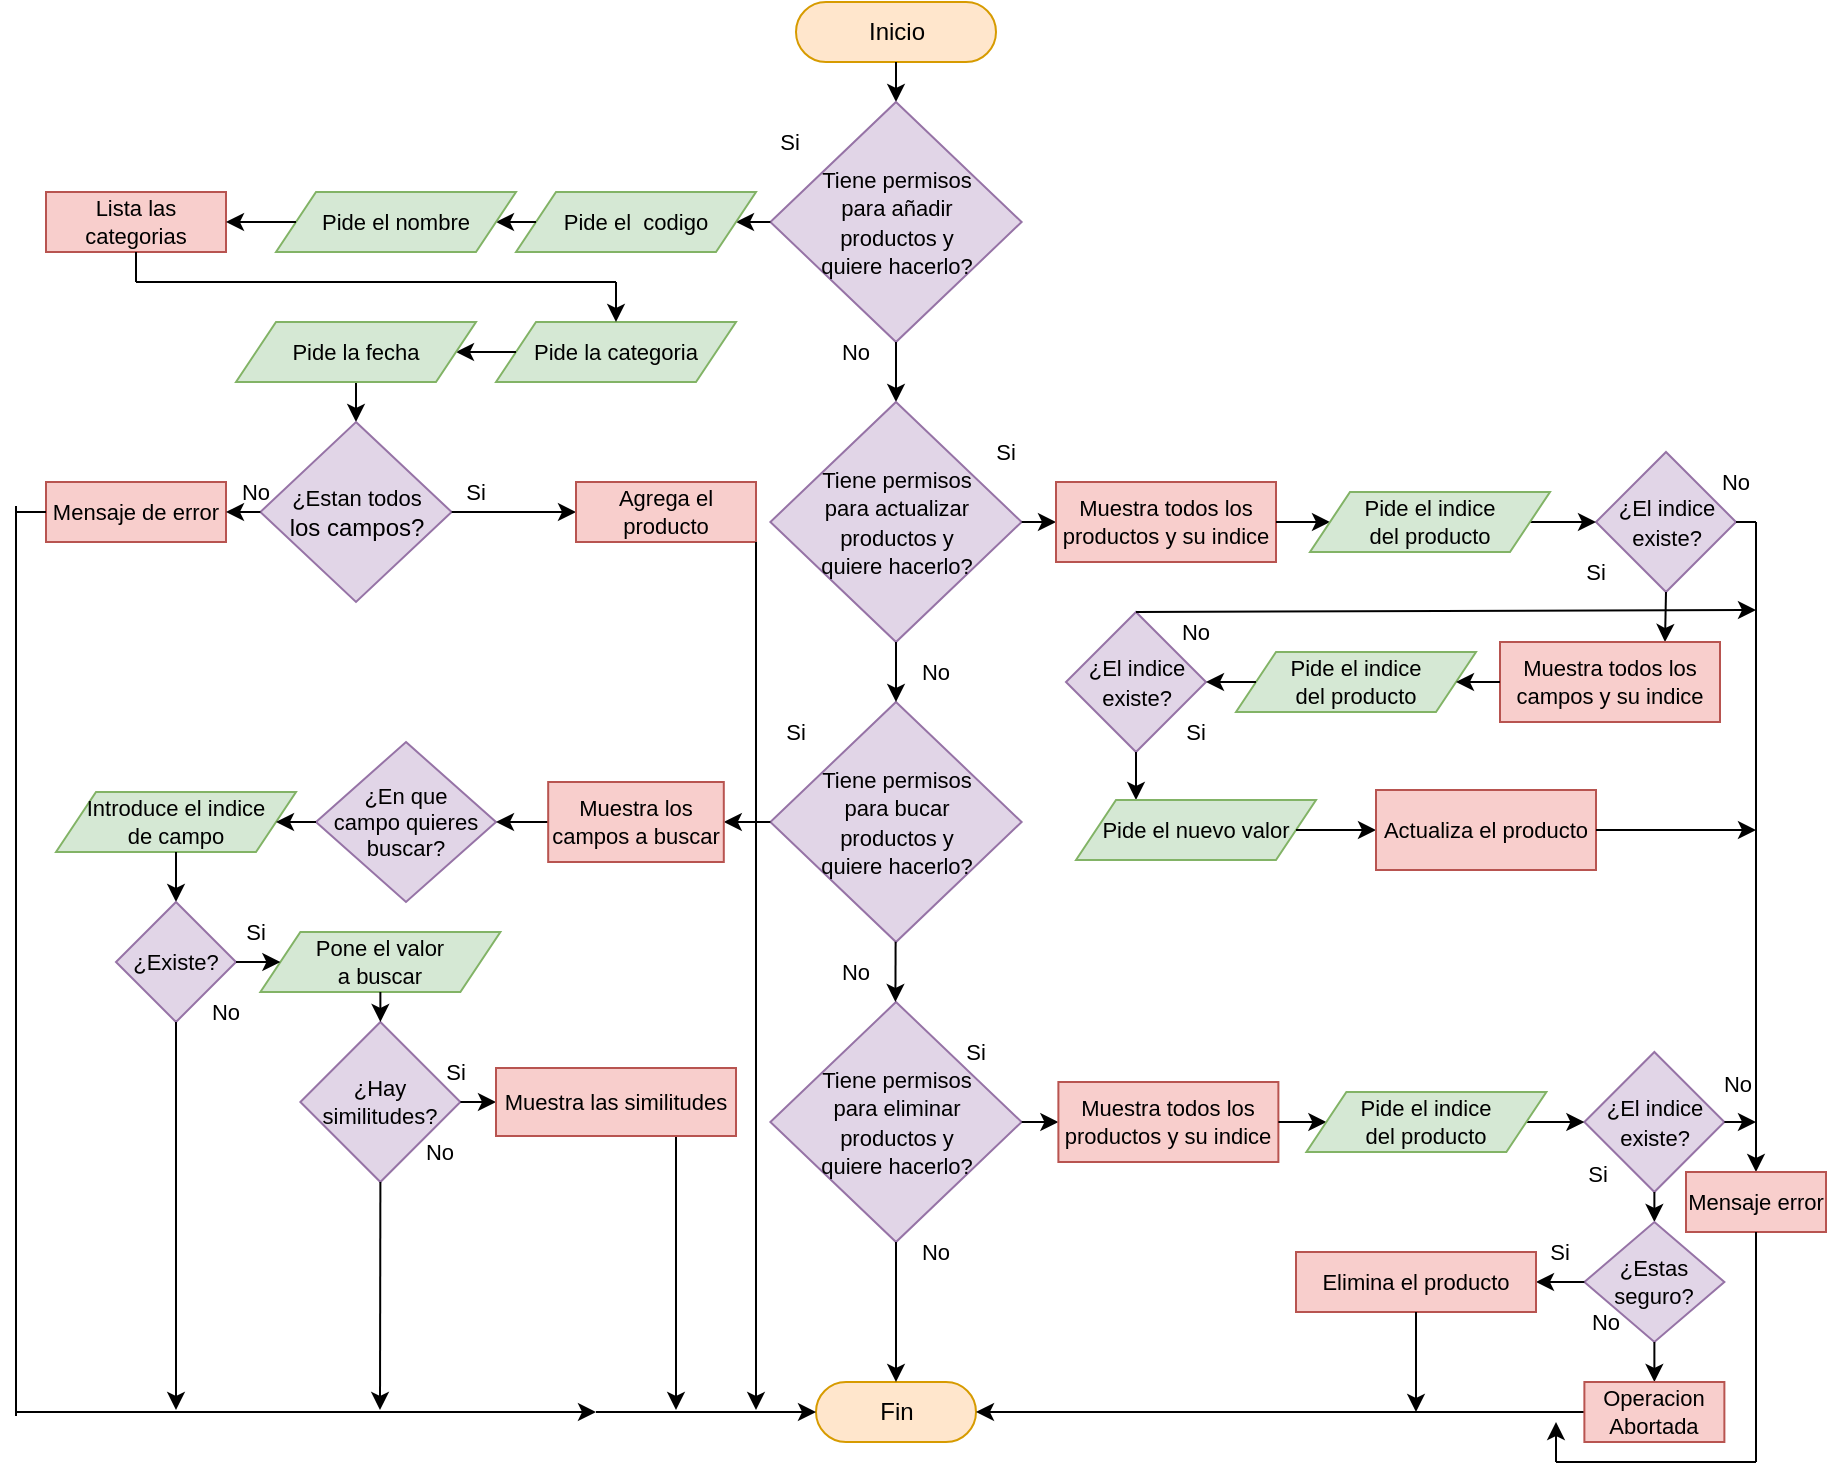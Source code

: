 <mxfile>
    <diagram id="5o2j8sVGqR_Eql4KkPOX" name="Page-1">
        <mxGraphModel dx="1712" dy="642" grid="1" gridSize="10" guides="1" tooltips="1" connect="1" arrows="1" fold="1" page="1" pageScale="1" pageWidth="850" pageHeight="1100" math="0" shadow="0">
            <root>
                <mxCell id="0"/>
                <mxCell id="1" parent="0"/>
                <mxCell id="2" value="Fin" style="html=1;dashed=0;whitespace=wrap;shape=mxgraph.dfd.start;fillColor=#ffe6cc;strokeColor=#d79b00;" vertex="1" parent="1">
                    <mxGeometry x="360" y="690" width="80" height="30" as="geometry"/>
                </mxCell>
                <mxCell id="3" value="Inicio" style="html=1;dashed=0;whitespace=wrap;shape=mxgraph.dfd.start;fillColor=#ffe6cc;strokeColor=#d79b00;" vertex="1" parent="1">
                    <mxGeometry x="350" width="100" height="30" as="geometry"/>
                </mxCell>
                <mxCell id="5" value="" style="endArrow=classic;html=1;exitX=0.5;exitY=0.5;exitDx=0;exitDy=15;exitPerimeter=0;" edge="1" parent="1" source="3" target="6">
                    <mxGeometry width="50" height="50" relative="1" as="geometry">
                        <mxPoint x="470" y="220" as="sourcePoint"/>
                        <mxPoint x="400" y="60" as="targetPoint"/>
                    </mxGeometry>
                </mxCell>
                <mxCell id="6" value="&lt;font style=&quot;font-size: 11px;&quot;&gt;Tiene permisos&lt;br&gt;para añadir&lt;br&gt;productos y&lt;br&gt;quiere hacerlo?&lt;/font&gt;" style="shape=rhombus;html=1;dashed=0;whitespace=wrap;perimeter=rhombusPerimeter;fillColor=#e1d5e7;strokeColor=#9673a6;" vertex="1" parent="1">
                    <mxGeometry x="337.19" y="50" width="125.62" height="120" as="geometry"/>
                </mxCell>
                <mxCell id="8" value="" style="endArrow=classic;html=1;fontSize=11;exitX=0;exitY=0.5;exitDx=0;exitDy=0;entryX=1;entryY=0.5;entryDx=0;entryDy=0;" edge="1" parent="1" source="6" target="17">
                    <mxGeometry width="50" height="50" relative="1" as="geometry">
                        <mxPoint x="490" y="220" as="sourcePoint"/>
                        <mxPoint x="290" y="110" as="targetPoint"/>
                    </mxGeometry>
                </mxCell>
                <mxCell id="9" value="" style="endArrow=classic;html=1;fontSize=11;exitX=0.5;exitY=1;exitDx=0;exitDy=0;" edge="1" parent="1" source="6" target="11">
                    <mxGeometry width="50" height="50" relative="1" as="geometry">
                        <mxPoint x="490" y="220" as="sourcePoint"/>
                        <mxPoint x="400" y="200" as="targetPoint"/>
                    </mxGeometry>
                </mxCell>
                <mxCell id="11" value="&lt;font style=&quot;font-size: 11px;&quot;&gt;Tiene permisos&lt;br&gt;para actualizar&lt;br&gt;productos y&lt;br&gt;quiere hacerlo?&lt;/font&gt;" style="shape=rhombus;html=1;dashed=0;whitespace=wrap;perimeter=rhombusPerimeter;fillColor=#e1d5e7;strokeColor=#9673a6;" vertex="1" parent="1">
                    <mxGeometry x="337.19" y="200" width="125.62" height="120" as="geometry"/>
                </mxCell>
                <mxCell id="13" value="&lt;font style=&quot;font-size: 11px;&quot;&gt;Tiene permisos&lt;br&gt;para eliminar&lt;br&gt;productos y&lt;br&gt;quiere hacerlo?&lt;/font&gt;" style="shape=rhombus;html=1;dashed=0;whitespace=wrap;perimeter=rhombusPerimeter;fillColor=#e1d5e7;strokeColor=#9673a6;" vertex="1" parent="1">
                    <mxGeometry x="337.19" y="500" width="125.62" height="120" as="geometry"/>
                </mxCell>
                <mxCell id="14" value="&lt;font style=&quot;font-size: 11px;&quot;&gt;Tiene permisos&lt;br&gt;para bucar&lt;br&gt;productos y&lt;br&gt;quiere hacerlo?&lt;/font&gt;" style="shape=rhombus;html=1;dashed=0;whitespace=wrap;perimeter=rhombusPerimeter;fillColor=#e1d5e7;strokeColor=#9673a6;" vertex="1" parent="1">
                    <mxGeometry x="337.19" y="350" width="125.62" height="120" as="geometry"/>
                </mxCell>
                <mxCell id="15" value="Si" style="text;html=1;strokeColor=none;fillColor=none;align=center;verticalAlign=middle;whiteSpace=wrap;rounded=0;fontSize=11;" vertex="1" parent="1">
                    <mxGeometry x="337.19" y="60" width="20" height="20" as="geometry"/>
                </mxCell>
                <mxCell id="16" value="Lista las categorias" style="rounded=0;whiteSpace=wrap;html=1;fontSize=11;fillColor=#f8cecc;strokeColor=#b85450;" vertex="1" parent="1">
                    <mxGeometry x="-25" y="95" width="90" height="30" as="geometry"/>
                </mxCell>
                <mxCell id="17" value="Pide el&amp;nbsp; codigo" style="shape=parallelogram;perimeter=parallelogramPerimeter;whiteSpace=wrap;html=1;fixedSize=1;fontSize=11;fillColor=#d5e8d4;strokeColor=#82b366;" vertex="1" parent="1">
                    <mxGeometry x="210" y="95" width="120" height="30" as="geometry"/>
                </mxCell>
                <mxCell id="18" value="" style="endArrow=classic;html=1;fontSize=11;exitX=0;exitY=0.5;exitDx=0;exitDy=0;" edge="1" parent="1" source="17" target="19">
                    <mxGeometry width="50" height="50" relative="1" as="geometry">
                        <mxPoint x="240" y="240" as="sourcePoint"/>
                        <mxPoint x="170" y="110" as="targetPoint"/>
                    </mxGeometry>
                </mxCell>
                <mxCell id="19" value="Pide el nombre" style="shape=parallelogram;perimeter=parallelogramPerimeter;whiteSpace=wrap;html=1;fixedSize=1;fontSize=11;fillColor=#d5e8d4;strokeColor=#82b366;" vertex="1" parent="1">
                    <mxGeometry x="90" y="95" width="120" height="30" as="geometry"/>
                </mxCell>
                <mxCell id="20" value="" style="endArrow=classic;html=1;fontSize=11;" edge="1" parent="1" source="11" target="14">
                    <mxGeometry width="50" height="50" relative="1" as="geometry">
                        <mxPoint x="399.71" y="320.0" as="sourcePoint"/>
                        <mxPoint x="399.71" y="350.0" as="targetPoint"/>
                    </mxGeometry>
                </mxCell>
                <mxCell id="21" value="" style="endArrow=classic;html=1;fontSize=11;" edge="1" parent="1" source="14">
                    <mxGeometry width="50" height="50" relative="1" as="geometry">
                        <mxPoint x="399.71" y="470.0" as="sourcePoint"/>
                        <mxPoint x="399.71" y="500.0" as="targetPoint"/>
                    </mxGeometry>
                </mxCell>
                <mxCell id="22" value="" style="endArrow=classic;html=1;fontSize=11;" edge="1" parent="1" source="13" target="2">
                    <mxGeometry width="50" height="50" relative="1" as="geometry">
                        <mxPoint x="399.807" y="619.996" as="sourcePoint"/>
                        <mxPoint x="399.71" y="650.18" as="targetPoint"/>
                    </mxGeometry>
                </mxCell>
                <mxCell id="23" value="" style="endArrow=classic;html=1;fontSize=11;entryX=1;entryY=0.5;entryDx=0;entryDy=0;exitX=0;exitY=0.5;exitDx=0;exitDy=0;" edge="1" parent="1" source="19" target="16">
                    <mxGeometry width="50" height="50" relative="1" as="geometry">
                        <mxPoint x="190" y="240" as="sourcePoint"/>
                        <mxPoint x="240" y="190" as="targetPoint"/>
                    </mxGeometry>
                </mxCell>
                <mxCell id="25" value="Pide la categoria" style="shape=parallelogram;perimeter=parallelogramPerimeter;whiteSpace=wrap;html=1;fixedSize=1;fontSize=11;fillColor=#d5e8d4;strokeColor=#82b366;" vertex="1" parent="1">
                    <mxGeometry x="200" y="160" width="120" height="30" as="geometry"/>
                </mxCell>
                <mxCell id="26" value="" style="endArrow=classic;html=1;fontSize=11;entryX=0.5;entryY=0;entryDx=0;entryDy=0;" edge="1" parent="1" target="25">
                    <mxGeometry width="50" height="50" relative="1" as="geometry">
                        <mxPoint x="260" y="140" as="sourcePoint"/>
                        <mxPoint x="80.0" y="120" as="targetPoint"/>
                    </mxGeometry>
                </mxCell>
                <mxCell id="27" value="" style="endArrow=none;html=1;fontSize=11;" edge="1" parent="1">
                    <mxGeometry width="50" height="50" relative="1" as="geometry">
                        <mxPoint x="20" y="140" as="sourcePoint"/>
                        <mxPoint x="260" y="140" as="targetPoint"/>
                    </mxGeometry>
                </mxCell>
                <mxCell id="28" value="" style="endArrow=none;html=1;fontSize=11;entryX=0.5;entryY=1;entryDx=0;entryDy=0;" edge="1" parent="1" target="16">
                    <mxGeometry width="50" height="50" relative="1" as="geometry">
                        <mxPoint x="20" y="140" as="sourcePoint"/>
                        <mxPoint x="240" y="180" as="targetPoint"/>
                    </mxGeometry>
                </mxCell>
                <mxCell id="29" value="" style="endArrow=classic;html=1;fontSize=11;exitX=0;exitY=0.5;exitDx=0;exitDy=0;entryX=1;entryY=0.5;entryDx=0;entryDy=0;" edge="1" parent="1" source="25" target="30">
                    <mxGeometry width="50" height="50" relative="1" as="geometry">
                        <mxPoint x="160" y="170" as="sourcePoint"/>
                        <mxPoint x="180" y="175" as="targetPoint"/>
                    </mxGeometry>
                </mxCell>
                <mxCell id="34" style="edgeStyle=none;html=1;fontSize=11;" edge="1" parent="1" source="30" target="32">
                    <mxGeometry relative="1" as="geometry"/>
                </mxCell>
                <mxCell id="30" value="Pide la fecha" style="shape=parallelogram;perimeter=parallelogramPerimeter;whiteSpace=wrap;html=1;fixedSize=1;fontSize=11;fillColor=#d5e8d4;strokeColor=#82b366;" vertex="1" parent="1">
                    <mxGeometry x="70" y="160" width="120" height="30" as="geometry"/>
                </mxCell>
                <mxCell id="32" value="&lt;span style=&quot;font-size: 11px;&quot;&gt;¿Estan todos&lt;br&gt;&lt;/span&gt;los campos?" style="shape=rhombus;html=1;dashed=0;whitespace=wrap;perimeter=rhombusPerimeter;fillColor=#e1d5e7;strokeColor=#9673a6;" vertex="1" parent="1">
                    <mxGeometry x="82.19" y="210" width="95.62" height="90" as="geometry"/>
                </mxCell>
                <mxCell id="35" value="" style="endArrow=classic;html=1;fontSize=11;exitX=1;exitY=0.5;exitDx=0;exitDy=0;" edge="1" parent="1" source="32" target="36">
                    <mxGeometry width="50" height="50" relative="1" as="geometry">
                        <mxPoint x="90" y="200" as="sourcePoint"/>
                        <mxPoint x="210" y="255" as="targetPoint"/>
                    </mxGeometry>
                </mxCell>
                <mxCell id="36" value="Agrega el producto" style="rounded=0;whiteSpace=wrap;html=1;fontSize=11;fillColor=#f8cecc;strokeColor=#b85450;" vertex="1" parent="1">
                    <mxGeometry x="240" y="240" width="90" height="30" as="geometry"/>
                </mxCell>
                <mxCell id="38" value="Si" style="text;html=1;strokeColor=none;fillColor=none;align=center;verticalAlign=middle;whiteSpace=wrap;rounded=0;fontSize=11;" vertex="1" parent="1">
                    <mxGeometry x="160" y="230" width="60" height="30" as="geometry"/>
                </mxCell>
                <mxCell id="39" value="No" style="text;html=1;strokeColor=none;fillColor=none;align=center;verticalAlign=middle;whiteSpace=wrap;rounded=0;fontSize=11;" vertex="1" parent="1">
                    <mxGeometry x="50" y="230" width="60" height="30" as="geometry"/>
                </mxCell>
                <mxCell id="41" value="Mensaje de error" style="rounded=0;whiteSpace=wrap;html=1;fontSize=11;fillColor=#f8cecc;strokeColor=#b85450;" vertex="1" parent="1">
                    <mxGeometry x="-25" y="240" width="90" height="30" as="geometry"/>
                </mxCell>
                <mxCell id="42" value="" style="endArrow=classic;html=1;fontSize=11;exitX=0;exitY=0.5;exitDx=0;exitDy=0;entryX=1;entryY=0.5;entryDx=0;entryDy=0;" edge="1" parent="1" source="32" target="41">
                    <mxGeometry width="50" height="50" relative="1" as="geometry">
                        <mxPoint x="170" y="170" as="sourcePoint"/>
                        <mxPoint x="220" y="120" as="targetPoint"/>
                    </mxGeometry>
                </mxCell>
                <mxCell id="43" value="" style="endArrow=classic;html=1;fontSize=11;" edge="1" parent="1">
                    <mxGeometry width="50" height="50" relative="1" as="geometry">
                        <mxPoint x="-40" y="705" as="sourcePoint"/>
                        <mxPoint x="250" y="705" as="targetPoint"/>
                    </mxGeometry>
                </mxCell>
                <mxCell id="47" value="" style="endArrow=none;html=1;fontSize=11;exitX=0;exitY=0.5;exitDx=0;exitDy=0;" edge="1" parent="1" source="41">
                    <mxGeometry width="50" height="50" relative="1" as="geometry">
                        <mxPoint x="170" y="180" as="sourcePoint"/>
                        <mxPoint x="-40" y="255" as="targetPoint"/>
                    </mxGeometry>
                </mxCell>
                <mxCell id="48" value="" style="endArrow=none;html=1;fontSize=11;" edge="1" parent="1">
                    <mxGeometry width="50" height="50" relative="1" as="geometry">
                        <mxPoint x="-40" y="252" as="sourcePoint"/>
                        <mxPoint x="-40" y="707" as="targetPoint"/>
                    </mxGeometry>
                </mxCell>
                <mxCell id="49" value="No" style="text;html=1;strokeColor=none;fillColor=none;align=center;verticalAlign=middle;whiteSpace=wrap;rounded=0;fontSize=11;" vertex="1" parent="1">
                    <mxGeometry x="350" y="160" width="60" height="30" as="geometry"/>
                </mxCell>
                <mxCell id="50" value="Si" style="text;html=1;strokeColor=none;fillColor=none;align=center;verticalAlign=middle;whiteSpace=wrap;rounded=0;fontSize=11;" vertex="1" parent="1">
                    <mxGeometry x="425" y="210" width="60" height="30" as="geometry"/>
                </mxCell>
                <mxCell id="51" value="Si" style="text;html=1;strokeColor=none;fillColor=none;align=center;verticalAlign=middle;whiteSpace=wrap;rounded=0;fontSize=11;" vertex="1" parent="1">
                    <mxGeometry x="320" y="350" width="60" height="30" as="geometry"/>
                </mxCell>
                <mxCell id="52" value="No" style="text;html=1;strokeColor=none;fillColor=none;align=center;verticalAlign=middle;whiteSpace=wrap;rounded=0;fontSize=11;" vertex="1" parent="1">
                    <mxGeometry x="390" y="320" width="60" height="30" as="geometry"/>
                </mxCell>
                <mxCell id="53" value="No" style="text;html=1;strokeColor=none;fillColor=none;align=center;verticalAlign=middle;whiteSpace=wrap;rounded=0;fontSize=11;" vertex="1" parent="1">
                    <mxGeometry x="350" y="470" width="60" height="30" as="geometry"/>
                </mxCell>
                <mxCell id="54" value="No" style="text;html=1;strokeColor=none;fillColor=none;align=center;verticalAlign=middle;whiteSpace=wrap;rounded=0;fontSize=11;" vertex="1" parent="1">
                    <mxGeometry x="390" y="610" width="60" height="30" as="geometry"/>
                </mxCell>
                <mxCell id="55" value="Si" style="text;html=1;strokeColor=none;fillColor=none;align=center;verticalAlign=middle;whiteSpace=wrap;rounded=0;fontSize=11;" vertex="1" parent="1">
                    <mxGeometry x="410" y="510" width="60" height="30" as="geometry"/>
                </mxCell>
                <mxCell id="56" value="" style="endArrow=classic;html=1;fontSize=11;exitX=1;exitY=0.5;exitDx=0;exitDy=0;" edge="1" parent="1" source="11" target="59">
                    <mxGeometry width="50" height="50" relative="1" as="geometry">
                        <mxPoint x="340" y="340" as="sourcePoint"/>
                        <mxPoint x="490" y="260" as="targetPoint"/>
                    </mxGeometry>
                </mxCell>
                <mxCell id="57" value="" style="endArrow=classic;html=1;fontSize=11;entryX=0;entryY=0.5;entryDx=0;entryDy=0;entryPerimeter=0;" edge="1" parent="1" target="2">
                    <mxGeometry width="50" height="50" relative="1" as="geometry">
                        <mxPoint x="250" y="705" as="sourcePoint"/>
                        <mxPoint x="390" y="380" as="targetPoint"/>
                    </mxGeometry>
                </mxCell>
                <mxCell id="59" value="Muestra todos los productos y su indice" style="rounded=0;whiteSpace=wrap;html=1;fontSize=11;fillColor=#f8cecc;strokeColor=#b85450;" vertex="1" parent="1">
                    <mxGeometry x="480" y="240" width="110" height="40" as="geometry"/>
                </mxCell>
                <mxCell id="60" value="" style="endArrow=classic;html=1;fontSize=11;exitX=1;exitY=0.5;exitDx=0;exitDy=0;entryX=0;entryY=0.5;entryDx=0;entryDy=0;" edge="1" parent="1" source="59" target="65">
                    <mxGeometry width="50" height="50" relative="1" as="geometry">
                        <mxPoint x="650" y="350" as="sourcePoint"/>
                        <mxPoint x="610" y="260" as="targetPoint"/>
                    </mxGeometry>
                </mxCell>
                <mxCell id="61" value="&lt;span style=&quot;font-size: 11px;&quot;&gt;¿El indice&lt;br&gt;existe?&lt;/span&gt;" style="shape=rhombus;html=1;dashed=0;whitespace=wrap;perimeter=rhombusPerimeter;fillColor=#e1d5e7;strokeColor=#9673a6;" vertex="1" parent="1">
                    <mxGeometry x="750" y="225" width="70" height="70" as="geometry"/>
                </mxCell>
                <mxCell id="62" value="No" style="text;html=1;strokeColor=none;fillColor=none;align=center;verticalAlign=middle;whiteSpace=wrap;rounded=0;fontSize=11;" vertex="1" parent="1">
                    <mxGeometry x="790" y="225" width="60" height="30" as="geometry"/>
                </mxCell>
                <mxCell id="63" value="" style="endArrow=classic;html=1;fontSize=11;exitX=1;exitY=0.5;exitDx=0;exitDy=0;entryX=0;entryY=0.5;entryDx=0;entryDy=0;" edge="1" parent="1" source="65" target="61">
                    <mxGeometry width="50" height="50" relative="1" as="geometry">
                        <mxPoint x="650" y="290" as="sourcePoint"/>
                        <mxPoint x="745" y="260" as="targetPoint"/>
                        <Array as="points"/>
                    </mxGeometry>
                </mxCell>
                <mxCell id="65" value="Pide el indice&lt;br style=&quot;border-color: var(--border-color);&quot;&gt;del producto" style="shape=parallelogram;perimeter=parallelogramPerimeter;whiteSpace=wrap;html=1;fixedSize=1;fontSize=11;fillColor=#d5e8d4;strokeColor=#82b366;" vertex="1" parent="1">
                    <mxGeometry x="607" y="245" width="120" height="30" as="geometry"/>
                </mxCell>
                <mxCell id="67" value="" style="endArrow=classic;html=1;fontSize=11;entryX=1;entryY=0.5;entryDx=0;entryDy=0;entryPerimeter=0;exitX=0;exitY=0.5;exitDx=0;exitDy=0;" edge="1" parent="1" source="159" target="2">
                    <mxGeometry width="50" height="50" relative="1" as="geometry">
                        <mxPoint x="740" y="690" as="sourcePoint"/>
                        <mxPoint x="760" y="580" as="targetPoint"/>
                    </mxGeometry>
                </mxCell>
                <mxCell id="70" value="Si" style="text;html=1;strokeColor=none;fillColor=none;align=center;verticalAlign=middle;whiteSpace=wrap;rounded=0;fontSize=11;" vertex="1" parent="1">
                    <mxGeometry x="720" y="270" width="60" height="30" as="geometry"/>
                </mxCell>
                <mxCell id="72" value="" style="endArrow=none;html=1;fontSize=11;exitX=1;exitY=0.5;exitDx=0;exitDy=0;" edge="1" parent="1" source="61">
                    <mxGeometry width="50" height="50" relative="1" as="geometry">
                        <mxPoint x="690" y="360" as="sourcePoint"/>
                        <mxPoint x="830" y="260" as="targetPoint"/>
                    </mxGeometry>
                </mxCell>
                <mxCell id="73" value="" style="endArrow=classic;html=1;fontSize=11;exitX=0.5;exitY=1;exitDx=0;exitDy=0;entryX=0.75;entryY=0;entryDx=0;entryDy=0;" edge="1" parent="1" source="61" target="74">
                    <mxGeometry width="50" height="50" relative="1" as="geometry">
                        <mxPoint x="620" y="330" as="sourcePoint"/>
                        <mxPoint x="785" y="320" as="targetPoint"/>
                    </mxGeometry>
                </mxCell>
                <mxCell id="74" value="Muestra todos los campos y su indice" style="rounded=0;whiteSpace=wrap;html=1;fontSize=11;fillColor=#f8cecc;strokeColor=#b85450;" vertex="1" parent="1">
                    <mxGeometry x="702" y="320" width="110" height="40" as="geometry"/>
                </mxCell>
                <mxCell id="75" value="Pide el indice&lt;br style=&quot;border-color: var(--border-color);&quot;&gt;del producto" style="shape=parallelogram;perimeter=parallelogramPerimeter;whiteSpace=wrap;html=1;fixedSize=1;fontSize=11;fillColor=#d5e8d4;strokeColor=#82b366;" vertex="1" parent="1">
                    <mxGeometry x="570" y="325" width="120" height="30" as="geometry"/>
                </mxCell>
                <mxCell id="76" value="" style="endArrow=classic;html=1;fontSize=11;entryX=1;entryY=0.5;entryDx=0;entryDy=0;exitX=0;exitY=0.5;exitDx=0;exitDy=0;" edge="1" parent="1" source="74" target="75">
                    <mxGeometry width="50" height="50" relative="1" as="geometry">
                        <mxPoint x="670" y="360" as="sourcePoint"/>
                        <mxPoint x="720" y="310" as="targetPoint"/>
                    </mxGeometry>
                </mxCell>
                <mxCell id="77" value="&lt;span style=&quot;font-size: 11px;&quot;&gt;¿El indice&lt;br&gt;existe?&lt;/span&gt;" style="shape=rhombus;html=1;dashed=0;whitespace=wrap;perimeter=rhombusPerimeter;fillColor=#e1d5e7;strokeColor=#9673a6;" vertex="1" parent="1">
                    <mxGeometry x="485" y="305" width="70" height="70" as="geometry"/>
                </mxCell>
                <mxCell id="78" value="" style="endArrow=classic;html=1;fontSize=11;exitX=0;exitY=0.5;exitDx=0;exitDy=0;entryX=1;entryY=0.5;entryDx=0;entryDy=0;" edge="1" parent="1" source="75" target="77">
                    <mxGeometry width="50" height="50" relative="1" as="geometry">
                        <mxPoint x="650" y="330" as="sourcePoint"/>
                        <mxPoint x="700" y="280" as="targetPoint"/>
                    </mxGeometry>
                </mxCell>
                <mxCell id="79" value="No" style="text;html=1;strokeColor=none;fillColor=none;align=center;verticalAlign=middle;whiteSpace=wrap;rounded=0;fontSize=11;" vertex="1" parent="1">
                    <mxGeometry x="520" y="300" width="60" height="30" as="geometry"/>
                </mxCell>
                <mxCell id="80" value="Si" style="text;html=1;strokeColor=none;fillColor=none;align=center;verticalAlign=middle;whiteSpace=wrap;rounded=0;fontSize=11;" vertex="1" parent="1">
                    <mxGeometry x="535" y="350" width="30" height="30" as="geometry"/>
                </mxCell>
                <mxCell id="81" value="" style="endArrow=classic;html=1;fontSize=11;exitX=0.5;exitY=0;exitDx=0;exitDy=0;" edge="1" parent="1" source="77">
                    <mxGeometry width="50" height="50" relative="1" as="geometry">
                        <mxPoint x="520" y="299" as="sourcePoint"/>
                        <mxPoint x="830" y="304" as="targetPoint"/>
                    </mxGeometry>
                </mxCell>
                <mxCell id="82" value="" style="endArrow=classic;html=1;fontSize=11;exitX=0.5;exitY=1;exitDx=0;exitDy=0;entryX=0.25;entryY=0;entryDx=0;entryDy=0;" edge="1" parent="1" source="77" target="84">
                    <mxGeometry width="50" height="50" relative="1" as="geometry">
                        <mxPoint x="650" y="470" as="sourcePoint"/>
                        <mxPoint x="520" y="400" as="targetPoint"/>
                    </mxGeometry>
                </mxCell>
                <mxCell id="84" value="Pide el nuevo valor" style="shape=parallelogram;perimeter=parallelogramPerimeter;whiteSpace=wrap;html=1;fixedSize=1;fontSize=11;fillColor=#d5e8d4;strokeColor=#82b366;" vertex="1" parent="1">
                    <mxGeometry x="490" y="399" width="120" height="30" as="geometry"/>
                </mxCell>
                <mxCell id="85" value="" style="endArrow=classic;html=1;fontSize=11;exitX=1;exitY=0.5;exitDx=0;exitDy=0;" edge="1" parent="1" source="84" target="86">
                    <mxGeometry width="50" height="50" relative="1" as="geometry">
                        <mxPoint x="610" y="430" as="sourcePoint"/>
                        <mxPoint x="640" y="414" as="targetPoint"/>
                    </mxGeometry>
                </mxCell>
                <mxCell id="86" value="Actualiza el producto" style="rounded=0;whiteSpace=wrap;html=1;fontSize=11;fillColor=#f8cecc;strokeColor=#b85450;" vertex="1" parent="1">
                    <mxGeometry x="640" y="394" width="110" height="40" as="geometry"/>
                </mxCell>
                <mxCell id="89" value="" style="endArrow=classic;html=1;fontSize=11;exitX=1;exitY=0.5;exitDx=0;exitDy=0;" edge="1" parent="1" source="86">
                    <mxGeometry width="50" height="50" relative="1" as="geometry">
                        <mxPoint x="540" y="600" as="sourcePoint"/>
                        <mxPoint x="830" y="414" as="targetPoint"/>
                    </mxGeometry>
                </mxCell>
                <mxCell id="90" value="" style="endArrow=classic;html=1;fontSize=11;exitX=0;exitY=0.5;exitDx=0;exitDy=0;entryX=1;entryY=0.5;entryDx=0;entryDy=0;" edge="1" parent="1" source="14" target="91">
                    <mxGeometry width="50" height="50" relative="1" as="geometry">
                        <mxPoint x="190" y="490" as="sourcePoint"/>
                        <mxPoint x="290" y="410" as="targetPoint"/>
                    </mxGeometry>
                </mxCell>
                <mxCell id="92" value="¿En que&lt;br&gt;campo quieres buscar?" style="rhombus;whiteSpace=wrap;html=1;fontSize=11;fillColor=#e1d5e7;strokeColor=#9673a6;" vertex="1" parent="1">
                    <mxGeometry x="110" y="370" width="90" height="80" as="geometry"/>
                </mxCell>
                <mxCell id="93" value="" style="endArrow=classic;html=1;fontSize=11;entryX=1;entryY=0.5;entryDx=0;entryDy=0;exitX=0;exitY=0.5;exitDx=0;exitDy=0;" edge="1" parent="1" source="91" target="92">
                    <mxGeometry width="50" height="50" relative="1" as="geometry">
                        <mxPoint x="220" y="400" as="sourcePoint"/>
                        <mxPoint x="270" y="350" as="targetPoint"/>
                    </mxGeometry>
                </mxCell>
                <mxCell id="94" value="Introduce el indice&lt;br&gt;de campo" style="shape=parallelogram;perimeter=parallelogramPerimeter;whiteSpace=wrap;html=1;fixedSize=1;fontSize=11;fillColor=#d5e8d4;strokeColor=#82b366;" vertex="1" parent="1">
                    <mxGeometry x="-20" y="395" width="120" height="30" as="geometry"/>
                </mxCell>
                <mxCell id="95" value="" style="endArrow=classic;html=1;fontSize=11;entryX=1;entryY=0.5;entryDx=0;entryDy=0;" edge="1" parent="1" source="92" target="94">
                    <mxGeometry width="50" height="50" relative="1" as="geometry">
                        <mxPoint x="220" y="400" as="sourcePoint"/>
                        <mxPoint x="270" y="350" as="targetPoint"/>
                    </mxGeometry>
                </mxCell>
                <mxCell id="97" value="" style="endArrow=classic;html=1;fontSize=11;exitX=0.5;exitY=1;exitDx=0;exitDy=0;" edge="1" parent="1" source="94">
                    <mxGeometry width="50" height="50" relative="1" as="geometry">
                        <mxPoint x="220" y="460" as="sourcePoint"/>
                        <mxPoint x="40" y="450" as="targetPoint"/>
                    </mxGeometry>
                </mxCell>
                <mxCell id="100" value="¿Existe?" style="rhombus;whiteSpace=wrap;html=1;fontSize=11;fillColor=#e1d5e7;strokeColor=#9673a6;" vertex="1" parent="1">
                    <mxGeometry x="10" y="450" width="60" height="60" as="geometry"/>
                </mxCell>
                <mxCell id="101" value="No" style="text;html=1;strokeColor=none;fillColor=none;align=center;verticalAlign=middle;whiteSpace=wrap;rounded=0;fontSize=11;" vertex="1" parent="1">
                    <mxGeometry x="50" y="490" width="30" height="30" as="geometry"/>
                </mxCell>
                <mxCell id="102" value="" style="endArrow=classic;html=1;fontSize=11;exitX=0.5;exitY=1;exitDx=0;exitDy=0;" edge="1" parent="1" source="100">
                    <mxGeometry width="50" height="50" relative="1" as="geometry">
                        <mxPoint x="40" y="514" as="sourcePoint"/>
                        <mxPoint x="40" y="704" as="targetPoint"/>
                    </mxGeometry>
                </mxCell>
                <mxCell id="104" value="Si" style="text;html=1;strokeColor=none;fillColor=none;align=center;verticalAlign=middle;whiteSpace=wrap;rounded=0;fontSize=11;" vertex="1" parent="1">
                    <mxGeometry x="50" y="450" width="60" height="30" as="geometry"/>
                </mxCell>
                <mxCell id="105" value="¿Hay similitudes?" style="rhombus;whiteSpace=wrap;html=1;fontSize=11;fillColor=#e1d5e7;strokeColor=#9673a6;" vertex="1" parent="1">
                    <mxGeometry x="102.19" y="510" width="80" height="80" as="geometry"/>
                </mxCell>
                <mxCell id="106" value="Pone el valor&lt;br&gt;a buscar" style="shape=parallelogram;perimeter=parallelogramPerimeter;whiteSpace=wrap;html=1;fixedSize=1;fontSize=11;fillColor=#d5e8d4;strokeColor=#82b366;" vertex="1" parent="1">
                    <mxGeometry x="82.19" y="465" width="120" height="30" as="geometry"/>
                </mxCell>
                <mxCell id="108" value="" style="endArrow=classic;html=1;fontSize=11;exitX=1;exitY=0.5;exitDx=0;exitDy=0;entryX=0;entryY=0.5;entryDx=0;entryDy=0;" edge="1" parent="1" source="100" target="106">
                    <mxGeometry width="50" height="50" relative="1" as="geometry">
                        <mxPoint x="220" y="590" as="sourcePoint"/>
                        <mxPoint x="270" y="540" as="targetPoint"/>
                    </mxGeometry>
                </mxCell>
                <mxCell id="109" value="" style="endArrow=classic;html=1;fontSize=11;entryX=0.5;entryY=0;entryDx=0;entryDy=0;exitX=0.5;exitY=1;exitDx=0;exitDy=0;" edge="1" parent="1" source="106" target="105">
                    <mxGeometry width="50" height="50" relative="1" as="geometry">
                        <mxPoint x="220" y="580" as="sourcePoint"/>
                        <mxPoint x="140" y="500" as="targetPoint"/>
                    </mxGeometry>
                </mxCell>
                <mxCell id="110" value="" style="endArrow=classic;html=1;fontSize=11;exitX=1;exitY=0.5;exitDx=0;exitDy=0;" edge="1" parent="1" source="105">
                    <mxGeometry width="50" height="50" relative="1" as="geometry">
                        <mxPoint x="220" y="640" as="sourcePoint"/>
                        <mxPoint x="200" y="550" as="targetPoint"/>
                    </mxGeometry>
                </mxCell>
                <mxCell id="114" value="" style="endArrow=classic;html=1;fontSize=11;exitX=0.75;exitY=1;exitDx=0;exitDy=0;" edge="1" parent="1" source="113">
                    <mxGeometry width="50" height="50" relative="1" as="geometry">
                        <mxPoint x="290" y="571" as="sourcePoint"/>
                        <mxPoint x="290" y="704" as="targetPoint"/>
                    </mxGeometry>
                </mxCell>
                <mxCell id="115" value="Si" style="text;html=1;strokeColor=none;fillColor=none;align=center;verticalAlign=middle;whiteSpace=wrap;rounded=0;fontSize=11;" vertex="1" parent="1">
                    <mxGeometry x="150" y="520" width="60" height="30" as="geometry"/>
                </mxCell>
                <mxCell id="116" value="" style="endArrow=classic;html=1;fontSize=11;exitX=0.5;exitY=1;exitDx=0;exitDy=0;" edge="1" parent="1" source="105">
                    <mxGeometry width="50" height="50" relative="1" as="geometry">
                        <mxPoint x="144.19" y="594" as="sourcePoint"/>
                        <mxPoint x="142" y="704" as="targetPoint"/>
                    </mxGeometry>
                </mxCell>
                <mxCell id="117" value="No" style="text;html=1;strokeColor=none;fillColor=none;align=center;verticalAlign=middle;whiteSpace=wrap;rounded=0;fontSize=11;" vertex="1" parent="1">
                    <mxGeometry x="142.19" y="560" width="60" height="30" as="geometry"/>
                </mxCell>
                <mxCell id="118" value="" style="endArrow=classic;html=1;fontSize=11;exitX=1;exitY=1;exitDx=0;exitDy=0;" edge="1" parent="1" source="36">
                    <mxGeometry width="50" height="50" relative="1" as="geometry">
                        <mxPoint x="320" y="280" as="sourcePoint"/>
                        <mxPoint x="330" y="704" as="targetPoint"/>
                    </mxGeometry>
                </mxCell>
                <mxCell id="91" value="Muestra los campos a buscar" style="rounded=0;whiteSpace=wrap;html=1;fontSize=11;fillColor=#f8cecc;strokeColor=#b85450;" vertex="1" parent="1">
                    <mxGeometry x="226.09" y="390" width="87.81" height="40" as="geometry"/>
                </mxCell>
                <mxCell id="113" value="Muestra las similitudes" style="rounded=0;whiteSpace=wrap;html=1;fontSize=11;fillColor=#f8cecc;strokeColor=#b85450;" vertex="1" parent="1">
                    <mxGeometry x="200" y="533" width="120" height="34" as="geometry"/>
                </mxCell>
                <mxCell id="123" value="" style="endArrow=classic;html=1;fontSize=11;exitX=1;exitY=0.5;exitDx=0;exitDy=0;" edge="1" parent="1" target="124" source="13">
                    <mxGeometry width="50" height="50" relative="1" as="geometry">
                        <mxPoint x="464.0" y="561" as="sourcePoint"/>
                        <mxPoint x="491.19" y="561" as="targetPoint"/>
                    </mxGeometry>
                </mxCell>
                <mxCell id="124" value="Muestra todos los productos y su indice" style="rounded=0;whiteSpace=wrap;html=1;fontSize=11;fillColor=#f8cecc;strokeColor=#b85450;" vertex="1" parent="1">
                    <mxGeometry x="481.19" y="540" width="110" height="40" as="geometry"/>
                </mxCell>
                <mxCell id="125" value="" style="endArrow=classic;html=1;fontSize=11;exitX=1;exitY=0.5;exitDx=0;exitDy=0;entryX=0;entryY=0.5;entryDx=0;entryDy=0;" edge="1" parent="1" source="124" target="129">
                    <mxGeometry width="50" height="50" relative="1" as="geometry">
                        <mxPoint x="651.19" y="651" as="sourcePoint"/>
                        <mxPoint x="611.19" y="561" as="targetPoint"/>
                    </mxGeometry>
                </mxCell>
                <mxCell id="126" value="&lt;span style=&quot;font-size: 11px;&quot;&gt;¿El indice&lt;br&gt;existe?&lt;/span&gt;" style="shape=rhombus;html=1;dashed=0;whitespace=wrap;perimeter=rhombusPerimeter;fillColor=#e1d5e7;strokeColor=#9673a6;" vertex="1" parent="1">
                    <mxGeometry x="744.19" y="525" width="70" height="70" as="geometry"/>
                </mxCell>
                <mxCell id="127" value="No" style="text;html=1;strokeColor=none;fillColor=none;align=center;verticalAlign=middle;whiteSpace=wrap;rounded=0;fontSize=11;" vertex="1" parent="1">
                    <mxGeometry x="791.19" y="526" width="60" height="30" as="geometry"/>
                </mxCell>
                <mxCell id="128" value="" style="endArrow=classic;html=1;fontSize=11;exitX=1;exitY=0.5;exitDx=0;exitDy=0;entryX=0;entryY=0.5;entryDx=0;entryDy=0;" edge="1" parent="1" source="129" target="126">
                    <mxGeometry width="50" height="50" relative="1" as="geometry">
                        <mxPoint x="651.19" y="591" as="sourcePoint"/>
                        <mxPoint x="746.19" y="561" as="targetPoint"/>
                        <Array as="points"/>
                    </mxGeometry>
                </mxCell>
                <mxCell id="129" value="Pide el indice&lt;br style=&quot;border-color: var(--border-color);&quot;&gt;del producto" style="shape=parallelogram;perimeter=parallelogramPerimeter;whiteSpace=wrap;html=1;fixedSize=1;fontSize=11;fillColor=#d5e8d4;strokeColor=#82b366;" vertex="1" parent="1">
                    <mxGeometry x="605.19" y="545" width="120" height="30" as="geometry"/>
                </mxCell>
                <mxCell id="130" value="Si" style="text;html=1;strokeColor=none;fillColor=none;align=center;verticalAlign=middle;whiteSpace=wrap;rounded=0;fontSize=11;" vertex="1" parent="1">
                    <mxGeometry x="721.19" y="571" width="60" height="30" as="geometry"/>
                </mxCell>
                <mxCell id="132" value="" style="endArrow=classic;html=1;fontSize=11;exitX=0.5;exitY=1;exitDx=0;exitDy=0;" edge="1" parent="1" source="126" target="146">
                    <mxGeometry width="50" height="50" relative="1" as="geometry">
                        <mxPoint x="621.19" y="631" as="sourcePoint"/>
                        <mxPoint x="779" y="610" as="targetPoint"/>
                    </mxGeometry>
                </mxCell>
                <mxCell id="146" value="¿Estas&lt;br&gt;seguro?" style="rhombus;whiteSpace=wrap;html=1;fontSize=11;fillColor=#e1d5e7;strokeColor=#9673a6;" vertex="1" parent="1">
                    <mxGeometry x="744.19" y="610" width="70" height="60" as="geometry"/>
                </mxCell>
                <mxCell id="147" value="" style="endArrow=classic;html=1;fontSize=11;exitX=0;exitY=0.5;exitDx=0;exitDy=0;" edge="1" parent="1" source="146" target="149">
                    <mxGeometry width="50" height="50" relative="1" as="geometry">
                        <mxPoint x="590" y="640" as="sourcePoint"/>
                        <mxPoint x="720" y="640" as="targetPoint"/>
                    </mxGeometry>
                </mxCell>
                <mxCell id="148" value="Si" style="text;html=1;strokeColor=none;fillColor=none;align=center;verticalAlign=middle;whiteSpace=wrap;rounded=0;fontSize=11;" vertex="1" parent="1">
                    <mxGeometry x="702" y="615" width="60" height="20" as="geometry"/>
                </mxCell>
                <mxCell id="149" value="Elimina el producto" style="rounded=0;whiteSpace=wrap;html=1;fontSize=11;fillColor=#f8cecc;strokeColor=#b85450;" vertex="1" parent="1">
                    <mxGeometry x="600" y="625" width="120" height="30" as="geometry"/>
                </mxCell>
                <mxCell id="150" value="" style="endArrow=classic;html=1;fontSize=11;exitX=1;exitY=0.5;exitDx=0;exitDy=0;" edge="1" parent="1" source="126">
                    <mxGeometry width="50" height="50" relative="1" as="geometry">
                        <mxPoint x="590" y="690" as="sourcePoint"/>
                        <mxPoint x="830" y="560" as="targetPoint"/>
                    </mxGeometry>
                </mxCell>
                <mxCell id="154" value="" style="endArrow=classic;html=1;fontSize=11;entryX=0.5;entryY=0;entryDx=0;entryDy=0;" edge="1" parent="1" target="158">
                    <mxGeometry width="50" height="50" relative="1" as="geometry">
                        <mxPoint x="830" y="260" as="sourcePoint"/>
                        <mxPoint x="830.95" y="672.99" as="targetPoint"/>
                    </mxGeometry>
                </mxCell>
                <mxCell id="155" value="" style="endArrow=classic;html=1;fontSize=11;exitX=0.5;exitY=1;exitDx=0;exitDy=0;entryX=0.5;entryY=0;entryDx=0;entryDy=0;" edge="1" parent="1" source="146" target="159">
                    <mxGeometry width="50" height="50" relative="1" as="geometry">
                        <mxPoint x="810" y="640" as="sourcePoint"/>
                        <mxPoint x="780" y="690" as="targetPoint"/>
                    </mxGeometry>
                </mxCell>
                <mxCell id="156" value="" style="endArrow=classic;html=1;fontSize=11;exitX=0.5;exitY=1;exitDx=0;exitDy=0;" edge="1" parent="1" source="149">
                    <mxGeometry width="50" height="50" relative="1" as="geometry">
                        <mxPoint x="660" y="660" as="sourcePoint"/>
                        <mxPoint x="660" y="705" as="targetPoint"/>
                    </mxGeometry>
                </mxCell>
                <mxCell id="157" value="No" style="text;html=1;strokeColor=none;fillColor=none;align=center;verticalAlign=middle;whiteSpace=wrap;rounded=0;fontSize=11;" vertex="1" parent="1">
                    <mxGeometry x="725.19" y="645" width="60" height="30" as="geometry"/>
                </mxCell>
                <mxCell id="158" value="Mensaje error" style="rounded=0;whiteSpace=wrap;html=1;fontSize=11;fillColor=#f8cecc;strokeColor=#b85450;" vertex="1" parent="1">
                    <mxGeometry x="795" y="585" width="70" height="30" as="geometry"/>
                </mxCell>
                <mxCell id="159" value="Operacion&lt;br&gt;Abortada" style="rounded=0;whiteSpace=wrap;html=1;fontSize=11;fillColor=#f8cecc;strokeColor=#b85450;" vertex="1" parent="1">
                    <mxGeometry x="744.19" y="690" width="70" height="30" as="geometry"/>
                </mxCell>
                <mxCell id="160" value="" style="endArrow=classic;html=1;fontSize=11;" edge="1" parent="1">
                    <mxGeometry width="50" height="50" relative="1" as="geometry">
                        <mxPoint x="730" y="730" as="sourcePoint"/>
                        <mxPoint x="730" y="710" as="targetPoint"/>
                    </mxGeometry>
                </mxCell>
                <mxCell id="161" value="" style="endArrow=none;html=1;fontSize=11;" edge="1" parent="1">
                    <mxGeometry width="50" height="50" relative="1" as="geometry">
                        <mxPoint x="730" y="730" as="sourcePoint"/>
                        <mxPoint x="830" y="730" as="targetPoint"/>
                    </mxGeometry>
                </mxCell>
                <mxCell id="162" value="" style="endArrow=none;html=1;fontSize=11;entryX=0.5;entryY=1;entryDx=0;entryDy=0;" edge="1" parent="1" target="158">
                    <mxGeometry width="50" height="50" relative="1" as="geometry">
                        <mxPoint x="830" y="730" as="sourcePoint"/>
                        <mxPoint x="810" y="650" as="targetPoint"/>
                    </mxGeometry>
                </mxCell>
            </root>
        </mxGraphModel>
    </diagram>
</mxfile>